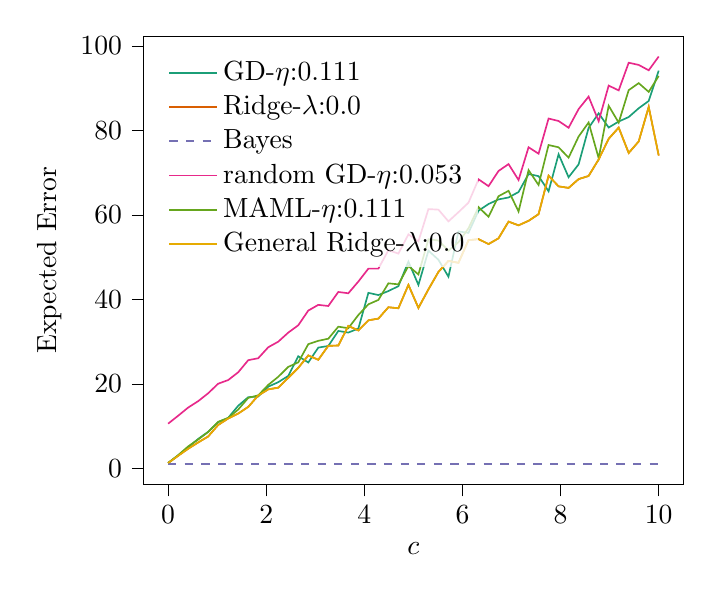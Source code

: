 % This file was created with tikzplotlib v0.10.1.
\begin{tikzpicture}

\definecolor{chocolate217952}{RGB}{217,95,2}
\definecolor{darkcyan27158119}{RGB}{27,158,119}
\definecolor{darkgray176}{RGB}{176,176,176}
\definecolor{deeppink23141138}{RGB}{231,41,138}
\definecolor{lightslategray117112179}{RGB}{117,112,179}
\definecolor{olivedrab10216630}{RGB}{102,166,30}
\definecolor{orange2301712}{RGB}{230,171,2}

\begin{axis}[
legend cell align={left},
legend style={
  fill opacity=0.8,
  draw opacity=1,
  text opacity=1,
  at={(0.03,0.97)},
  anchor=north west,
  draw=none
},
tick align=outside,
tick pos=left,
x grid style={darkgray176},
xlabel={\(\displaystyle c\)},
xmin=-0.5, xmax=10.5,
xtick style={color=black},
y grid style={darkgray176},
ylabel={Expected Error},
ymin=-3.823, ymax=102.287,
ytick style={color=black}
]
\addplot [semithick, darkcyan27158119]
table {%
0 1.264
0.204 3.048
0.408 4.989
0.612 6.958
0.816 8.639
1.02 10.915
1.224 11.943
1.429 14.817
1.633 16.835
1.837 17.004
2.041 19.334
2.245 20.389
2.449 21.872
2.653 26.519
2.857 25.055
3.061 28.575
3.265 28.957
3.469 32.512
3.673 32.127
3.878 33.084
4.082 41.528
4.286 41.01
4.49 41.953
4.694 43.114
4.898 48.929
5.102 43.405
5.306 51.524
5.51 49.358
5.714 45.353
5.918 56.073
6.122 55.726
6.327 60.981
6.531 62.561
6.735 63.64
6.939 64.106
7.143 65.39
7.347 69.652
7.551 69.155
7.755 65.564
7.959 74.329
8.163 68.895
8.367 71.936
8.571 80.575
8.776 84.024
8.98 80.656
9.184 82.077
9.388 83.135
9.592 85.217
9.796 86.94
10 94.119
};
\addlegendentry{GD-$\eta$:0.111}
\addplot [semithick, chocolate217952]
table {%
0 1.244
0.204 2.966
0.408 4.633
0.612 6.123
0.816 7.53
1.02 10.26
1.224 11.797
1.429 12.964
1.633 14.536
1.837 17.233
2.041 18.69
2.245 19.09
2.449 21.42
2.653 23.776
2.857 26.721
3.061 25.691
3.265 28.997
3.469 29.065
3.673 33.699
3.878 32.629
4.082 35.024
4.286 35.436
4.49 38.121
4.694 37.884
4.898 43.409
5.102 37.968
5.306 42.355
5.51 46.482
5.714 49.09
5.918 48.642
6.122 53.977
6.327 54.253
6.531 53.075
6.735 54.444
6.939 58.388
7.143 57.51
7.347 58.583
7.551 60.163
7.755 69.252
7.959 66.737
8.163 66.366
8.367 68.447
8.571 69.197
8.776 73.114
8.98 77.993
9.184 80.643
9.388 74.636
9.592 77.363
9.796 85.545
10 74.039
};
\addlegendentry{Ridge-$\lambda$:0.0}
\addplot [semithick, lightslategray117112179, dashed]
table {%
0 1.0
0.204 1.0
0.408 1.0
0.612 1.0
0.816 1.0
1.02 1.0
1.224 1.0
1.429 1.0
1.633 1.0
1.837 1.0
2.041 1.0
2.245 1.0
2.449 1.0
2.653 1.0
2.857 1.0
3.061 1.0
3.265 1.0
3.469 1.0
3.673 1.0
3.878 1.0
4.082 1.0
4.286 1.0
4.49 1.0
4.694 1.0
4.898 1.0
5.102 1.0
5.306 1.0
5.51 1.0
5.714 1.0
5.918 1.0
6.122 1.0
6.327 1.0
6.531 1.0
6.735 1.0
6.939 1.0
7.143 1.0
7.347 1.0
7.551 1.0
7.755 1.0
7.959 1.0
8.163 1.0
8.367 1.0
8.571 1.0
8.776 1.0
8.98 1.0
9.184 1.0
9.388 1.0
9.592 1.0
9.796 1.0
10 1.0
};
\addlegendentry{Bayes}
\addplot [semithick, deeppink23141138]
table {%
0 10.568
0.204 12.442
0.408 14.375
0.612 15.891
0.816 17.761
1.02 20.027
1.224 20.887
1.429 22.736
1.633 25.592
1.837 26.06
2.041 28.655
2.245 29.976
2.449 32.123
2.653 33.858
2.857 37.338
3.061 38.688
3.265 38.416
3.469 41.738
3.673 41.429
3.878 44.21
4.082 47.265
4.286 47.265
4.49 51.62
4.694 50.82
4.898 55.371
5.102 53.723
5.306 61.352
5.51 61.225
5.714 58.449
5.918 60.621
6.122 62.867
6.327 68.41
6.531 66.778
6.735 70.379
6.939 72.005
7.143 68.241
7.347 75.987
7.551 74.468
7.755 82.784
7.959 82.207
8.163 80.604
8.367 85.023
8.571 87.973
8.776 82.156
8.98 90.584
9.184 89.447
9.388 95.996
9.592 95.478
9.796 94.206
10 97.463
};
\addlegendentry{random GD-$\eta$:0.053}
\addplot [semithick, olivedrab10216630]
table {%
0 1.285
0.204 3.115
0.408 5.177
0.612 6.81
0.816 8.595
1.02 11.009
1.224 11.921
1.429 13.916
1.633 16.671
1.837 17.271
2.041 19.749
2.245 21.662
2.449 24.008
2.653 25.081
2.857 29.382
3.061 30.177
3.265 30.677
3.469 33.525
3.673 33.16
3.878 36.292
4.082 38.816
4.286 39.858
4.49 43.786
4.694 43.542
4.898 47.878
5.102 45.891
5.306 54.218
5.51 53.921
5.714 51.516
5.918 53.511
6.122 56.804
6.327 61.83
6.531 59.531
6.735 64.403
6.939 65.673
7.143 60.779
7.347 70.564
7.551 67.065
7.755 76.518
7.959 75.979
8.163 73.527
8.367 78.517
8.571 81.853
8.776 73.403
8.98 85.812
9.184 81.814
9.388 89.5
9.592 91.165
9.796 89.095
10 92.861
};
\addlegendentry{MAML-$\eta$:0.111}
\addplot [semithick, orange2301712]
table {%
0 1.244
0.204 2.966
0.408 4.633
0.612 6.123
0.816 7.53
1.02 10.26
1.224 11.797
1.429 12.964
1.633 14.536
1.837 17.233
2.041 18.69
2.245 19.09
2.449 21.42
2.653 23.776
2.857 26.721
3.061 25.691
3.265 28.997
3.469 29.065
3.673 33.699
3.878 32.629
4.082 35.024
4.286 35.436
4.49 38.121
4.694 37.884
4.898 43.409
5.102 37.968
5.306 42.355
5.51 46.482
5.714 49.09
5.918 48.642
6.122 53.977
6.327 54.253
6.531 53.075
6.735 54.444
6.939 58.388
7.143 57.51
7.347 58.583
7.551 60.163
7.755 69.252
7.959 66.737
8.163 66.366
8.367 68.447
8.571 69.197
8.776 73.114
8.98 77.993
9.184 80.643
9.388 74.636
9.592 77.363
9.796 85.545
10 74.039
};
\addlegendentry{General Ridge-$\lambda$:0.0}
\end{axis}

\end{tikzpicture}
